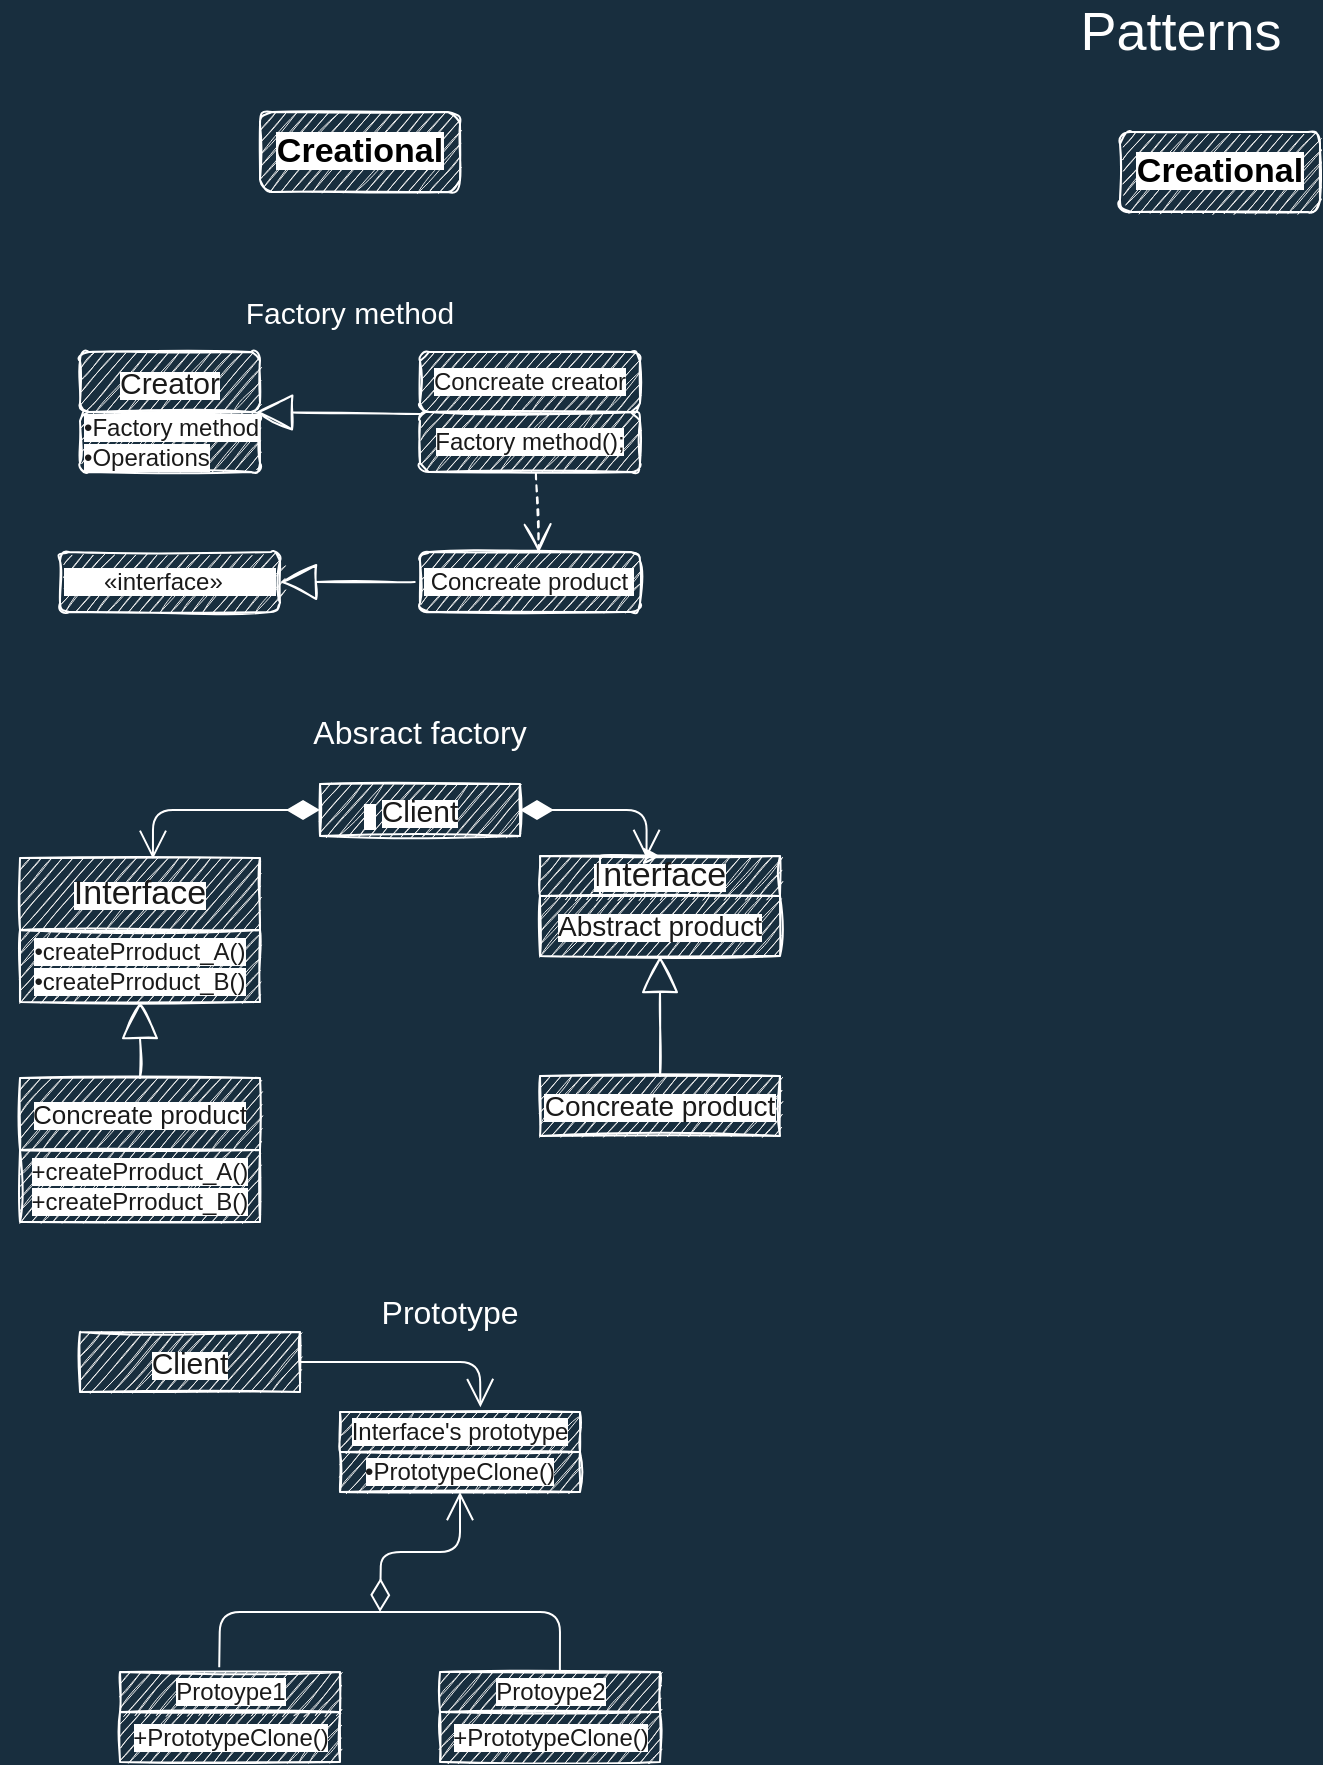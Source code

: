 <mxfile version="15.0.3" type="github">
  <diagram id="Kxp6poQEY132oB3bIeXi" name="Page-1">
    <mxGraphModel dx="813" dy="435" grid="1" gridSize="10" guides="1" tooltips="1" connect="1" arrows="1" fold="1" page="1" pageScale="1" pageWidth="1169" pageHeight="827" background="#182E3E" math="0" shadow="0">
      <root>
        <mxCell id="0" />
        <mxCell id="1" parent="0" />
        <mxCell id="c9BE0oREcigb71wQLUeT-2" value="&lt;span style=&quot;font-size: 27px&quot;&gt;&lt;font color=&quot;#ffffff&quot;&gt;Patterns&lt;/font&gt;&lt;/span&gt;" style="text;html=1;align=center;verticalAlign=middle;resizable=0;points=[];autosize=1;strokeColor=none;fontColor=#1A1A1A;sketch=1;rounded=1;" parent="1" vertex="1">
          <mxGeometry x="530" y="40" width="120" height="20" as="geometry" />
        </mxCell>
        <mxCell id="c9BE0oREcigb71wQLUeT-5" value="&lt;b&gt;&lt;font style=&quot;font-size: 17px&quot;&gt;&lt;font style=&quot;background-color: rgb(255 , 255 , 255)&quot; color=&quot;#000000&quot;&gt;Creational&lt;/font&gt;&lt;br&gt;&lt;/font&gt;&lt;/b&gt;" style="text;html=1;strokeColor=#FFFFFF;fillColor=#EEEEEE;align=center;verticalAlign=middle;whiteSpace=wrap;fontColor=#1A1A1A;sketch=1;rounded=1;" parent="1" vertex="1">
          <mxGeometry x="130" y="90" width="100" height="40" as="geometry" />
        </mxCell>
        <mxCell id="c9BE0oREcigb71wQLUeT-57" value="" style="group;sketch=1;rounded=1;fontColor=#1A1A1A;" parent="1" vertex="1" connectable="0">
          <mxGeometry x="30" y="180" width="320" height="190" as="geometry" />
        </mxCell>
        <mxCell id="c9BE0oREcigb71wQLUeT-46" value="&lt;span style=&quot;background-color: rgb(255 , 255 , 255)&quot;&gt;&amp;nbsp; &amp;nbsp; &amp;nbsp; «interface»&amp;nbsp; &amp;nbsp; &amp;nbsp; &amp;nbsp;&amp;nbsp;&lt;br&gt;&lt;/span&gt;" style="html=1;fontColor=#1A1A1A;strokeColor=#FFFFFF;fillColor=#EEEEEE;align=left;sketch=1;rounded=1;" parent="c9BE0oREcigb71wQLUeT-57" vertex="1">
          <mxGeometry y="130" width="110" height="30" as="geometry" />
        </mxCell>
        <mxCell id="c9BE0oREcigb71wQLUeT-47" value="&lt;span style=&quot;background-color: rgb(255 , 255 , 255)&quot;&gt;&amp;nbsp;Concreate product&amp;nbsp;&lt;/span&gt;" style="html=1;fontColor=#1A1A1A;strokeColor=#FFFFFF;fillColor=#EEEEEE;align=left;sketch=1;rounded=1;" parent="c9BE0oREcigb71wQLUeT-57" vertex="1">
          <mxGeometry x="180" y="130" width="110" height="30" as="geometry" />
        </mxCell>
        <mxCell id="c9BE0oREcigb71wQLUeT-49" value="" style="endArrow=block;endSize=16;endFill=0;html=1;fontColor=#FFFFFF;strokeColor=#FFFFFF;exitX=-0.024;exitY=0.5;exitDx=0;exitDy=0;exitPerimeter=0;sketch=1;labelBackgroundColor=#182E3E;" parent="c9BE0oREcigb71wQLUeT-57" source="c9BE0oREcigb71wQLUeT-47" target="c9BE0oREcigb71wQLUeT-46" edge="1">
          <mxGeometry x="-30" y="10" width="160" as="geometry">
            <mxPoint x="160" y="185" as="sourcePoint" />
            <mxPoint x="80" y="185" as="targetPoint" />
            <mxPoint as="offset" />
          </mxGeometry>
        </mxCell>
        <mxCell id="c9BE0oREcigb71wQLUeT-41" value="" style="group;sketch=1;rounded=1;fontColor=#1A1A1A;" parent="c9BE0oREcigb71wQLUeT-57" vertex="1" connectable="0">
          <mxGeometry x="180" y="30" width="110" height="60" as="geometry" />
        </mxCell>
        <mxCell id="c9BE0oREcigb71wQLUeT-23" value="&lt;span style=&quot;background-color: rgb(255 , 255 , 255)&quot;&gt;Concreate creator&lt;br&gt;&lt;/span&gt;" style="whiteSpace=wrap;html=1;fillColor=#EEEEEE;strokeColor=#FFFFFF;fontColor=#1A1A1A;sketch=1;rounded=1;" parent="c9BE0oREcigb71wQLUeT-41" vertex="1">
          <mxGeometry width="110" height="30" as="geometry" />
        </mxCell>
        <mxCell id="c9BE0oREcigb71wQLUeT-25" value="&lt;span style=&quot;background-color: rgb(255 , 255 , 255)&quot;&gt;Factory method();&lt;br&gt;&lt;/span&gt;" style="whiteSpace=wrap;html=1;fillColor=#EEEEEE;strokeColor=#FFFFFF;fontColor=#1A1A1A;sketch=1;rounded=1;" parent="c9BE0oREcigb71wQLUeT-41" vertex="1">
          <mxGeometry y="30" width="110" height="30" as="geometry" />
        </mxCell>
        <mxCell id="c9BE0oREcigb71wQLUeT-54" value="&lt;font color=&quot;#ffffff&quot; style=&quot;font-size: 15px&quot;&gt;Factory method&lt;/font&gt;" style="text;html=1;strokeColor=none;fillColor=none;align=center;verticalAlign=middle;whiteSpace=wrap;dashed=1;fontColor=#1A1A1A;sketch=1;rounded=1;" parent="c9BE0oREcigb71wQLUeT-57" vertex="1">
          <mxGeometry x="85" width="120" height="20" as="geometry" />
        </mxCell>
        <mxCell id="c9BE0oREcigb71wQLUeT-36" value="" style="endArrow=block;endSize=16;endFill=0;html=1;fontColor=#FFFFFF;strokeColor=#FFFFFF;entryX=0.978;entryY=1;entryDx=0;entryDy=0;entryPerimeter=0;sketch=1;labelBackgroundColor=#182E3E;" parent="c9BE0oREcigb71wQLUeT-57" target="c9BE0oREcigb71wQLUeT-30" edge="1">
          <mxGeometry x="-30" y="30" width="160" as="geometry">
            <mxPoint x="180" y="61" as="sourcePoint" />
            <mxPoint x="330" y="190" as="targetPoint" />
            <mxPoint as="offset" />
          </mxGeometry>
        </mxCell>
        <mxCell id="c9BE0oREcigb71wQLUeT-39" value="" style="group;sketch=1;rounded=1;fontColor=#1A1A1A;" parent="c9BE0oREcigb71wQLUeT-57" vertex="1" connectable="0">
          <mxGeometry x="10" y="30" width="90" height="60" as="geometry" />
        </mxCell>
        <mxCell id="c9BE0oREcigb71wQLUeT-30" value="&lt;span style=&quot;background-color: rgb(255 , 255 , 255)&quot;&gt;&lt;font style=&quot;font-size: 15px&quot;&gt;Creator&lt;/font&gt;&lt;br&gt;&lt;/span&gt;" style="whiteSpace=wrap;html=1;fillColor=#EEEEEE;strokeColor=#FFFFFF;fontColor=#1A1A1A;sketch=1;rounded=1;" parent="c9BE0oREcigb71wQLUeT-39" vertex="1">
          <mxGeometry width="90" height="30" as="geometry" />
        </mxCell>
        <mxCell id="c9BE0oREcigb71wQLUeT-31" value="&lt;span style=&quot;background-color: rgb(255 , 255 , 255)&quot;&gt;•Factory method&lt;br&gt;•Operations&lt;br&gt;&lt;/span&gt;" style="whiteSpace=wrap;html=1;fillColor=#EEEEEE;strokeColor=#FFFFFF;fontColor=#1A1A1A;align=left;sketch=1;rounded=1;" parent="c9BE0oREcigb71wQLUeT-39" vertex="1">
          <mxGeometry y="30" width="90" height="30" as="geometry" />
        </mxCell>
        <mxCell id="c9BE0oREcigb71wQLUeT-48" value="" style="endArrow=open;endSize=12;dashed=1;html=1;fontColor=#FFFFFF;strokeColor=#FFFFFF;entryX=0.539;entryY=0.011;entryDx=0;entryDy=0;entryPerimeter=0;exitX=0.527;exitY=1.022;exitDx=0;exitDy=0;exitPerimeter=0;sketch=1;labelBackgroundColor=#182E3E;" parent="c9BE0oREcigb71wQLUeT-57" source="c9BE0oREcigb71wQLUeT-25" target="c9BE0oREcigb71wQLUeT-47" edge="1">
          <mxGeometry x="20" y="100" width="160" as="geometry">
            <mxPoint x="200" y="370" as="sourcePoint" />
            <mxPoint x="360" y="370" as="targetPoint" />
          </mxGeometry>
        </mxCell>
        <mxCell id="7iuyuN2y3oQvPsTQ2WoL-1" value="&lt;b&gt;&lt;font style=&quot;font-size: 17px&quot;&gt;&lt;font style=&quot;background-color: rgb(255 , 255 , 255)&quot; color=&quot;#000000&quot;&gt;Creational&lt;/font&gt;&lt;br&gt;&lt;/font&gt;&lt;/b&gt;" style="text;html=1;strokeColor=#FFFFFF;fillColor=#EEEEEE;align=center;verticalAlign=middle;whiteSpace=wrap;fontColor=#1A1A1A;sketch=1;rounded=1;" vertex="1" parent="1">
          <mxGeometry x="560" y="100" width="100" height="40" as="geometry" />
        </mxCell>
        <mxCell id="7iuyuN2y3oQvPsTQ2WoL-63" value="" style="group" vertex="1" connectable="0" parent="1">
          <mxGeometry y="390" width="390" height="245" as="geometry" />
        </mxCell>
        <mxCell id="7iuyuN2y3oQvPsTQ2WoL-34" value="" style="group" vertex="1" connectable="0" parent="7iuyuN2y3oQvPsTQ2WoL-63">
          <mxGeometry y="36" width="390" height="209" as="geometry" />
        </mxCell>
        <mxCell id="7iuyuN2y3oQvPsTQ2WoL-5" value="" style="group" vertex="1" connectable="0" parent="7iuyuN2y3oQvPsTQ2WoL-34">
          <mxGeometry x="10" y="37" width="120" height="72" as="geometry" />
        </mxCell>
        <mxCell id="7iuyuN2y3oQvPsTQ2WoL-3" value="&lt;span style=&quot;background-color: rgb(255 , 255 , 255)&quot;&gt;&lt;font style=&quot;font-size: 17px&quot;&gt;Interface&lt;/font&gt;&lt;/span&gt;" style="rounded=0;whiteSpace=wrap;html=1;sketch=1;fontColor=#1A1A1A;strokeColor=#FFFFFF;fillColor=#EEEEEE;" vertex="1" parent="7iuyuN2y3oQvPsTQ2WoL-5">
          <mxGeometry width="120" height="36" as="geometry" />
        </mxCell>
        <mxCell id="7iuyuN2y3oQvPsTQ2WoL-4" value="&lt;span style=&quot;text-align: left ; background-color: rgb(255 , 255 , 255)&quot;&gt;•&lt;/span&gt;&lt;span style=&quot;background-color: rgb(255 , 255 , 255)&quot;&gt;&lt;font style=&quot;font-size: 12px&quot;&gt;createPrroduct_A()&lt;br&gt;&lt;/font&gt;&lt;/span&gt;&lt;span style=&quot;text-align: left ; background-color: rgb(255 , 255 , 255)&quot;&gt;•&lt;/span&gt;&lt;span style=&quot;background-color: rgb(255 , 255 , 255)&quot;&gt;createPrroduct_B()&lt;/span&gt;&lt;span style=&quot;background-color: rgb(255 , 255 , 255)&quot;&gt;&lt;font style=&quot;font-size: 12px&quot;&gt;&lt;br&gt;&lt;/font&gt;&lt;/span&gt;" style="rounded=0;whiteSpace=wrap;html=1;sketch=1;fontColor=#1A1A1A;strokeColor=#FFFFFF;fillColor=#EEEEEE;" vertex="1" parent="7iuyuN2y3oQvPsTQ2WoL-5">
          <mxGeometry y="36" width="120" height="36" as="geometry" />
        </mxCell>
        <mxCell id="7iuyuN2y3oQvPsTQ2WoL-7" value="" style="group" vertex="1" connectable="0" parent="7iuyuN2y3oQvPsTQ2WoL-34">
          <mxGeometry y="137" width="120" height="72" as="geometry" />
        </mxCell>
        <mxCell id="7iuyuN2y3oQvPsTQ2WoL-10" value="" style="group" vertex="1" connectable="0" parent="7iuyuN2y3oQvPsTQ2WoL-7">
          <mxGeometry x="10" y="10" width="120" height="72" as="geometry" />
        </mxCell>
        <mxCell id="7iuyuN2y3oQvPsTQ2WoL-8" value="&lt;span style=&quot;background-color: rgb(255 , 255 , 255)&quot;&gt;&lt;font style=&quot;font-size: 13px&quot;&gt;Concreate product&lt;/font&gt;&lt;/span&gt;" style="rounded=0;whiteSpace=wrap;html=1;sketch=1;fontColor=#1A1A1A;strokeColor=#FFFFFF;fillColor=#EEEEEE;" vertex="1" parent="7iuyuN2y3oQvPsTQ2WoL-10">
          <mxGeometry width="120" height="36" as="geometry" />
        </mxCell>
        <mxCell id="7iuyuN2y3oQvPsTQ2WoL-9" value="&lt;div style=&quot;text-align: left&quot;&gt;&lt;span style=&quot;background-color: rgb(255 , 255 , 255)&quot;&gt;+createPrroduct_A()&lt;/span&gt;&lt;/div&gt;&lt;span style=&quot;background-color: rgb(255 , 255 , 255)&quot;&gt;+createPrroduct_B()&lt;/span&gt;&lt;span style=&quot;background-color: rgb(255 , 255 , 255)&quot;&gt;&lt;font style=&quot;font-size: 12px&quot;&gt;&lt;br&gt;&lt;/font&gt;&lt;/span&gt;" style="rounded=0;whiteSpace=wrap;html=1;sketch=1;fontColor=#1A1A1A;strokeColor=#FFFFFF;fillColor=#EEEEEE;" vertex="1" parent="7iuyuN2y3oQvPsTQ2WoL-10">
          <mxGeometry y="36" width="120" height="36" as="geometry" />
        </mxCell>
        <mxCell id="7iuyuN2y3oQvPsTQ2WoL-15" value="" style="endArrow=block;endSize=16;endFill=0;html=1;fontColor=#FFFFFF;strokeColor=#FFFFFF;sketch=1;labelBackgroundColor=#182E3E;entryX=0.5;entryY=1;entryDx=0;entryDy=0;exitX=0.5;exitY=0;exitDx=0;exitDy=0;" edge="1" parent="7iuyuN2y3oQvPsTQ2WoL-34" source="7iuyuN2y3oQvPsTQ2WoL-8" target="7iuyuN2y3oQvPsTQ2WoL-4">
          <mxGeometry x="-92.36" y="-168" width="160" as="geometry">
            <mxPoint x="80" y="147" as="sourcePoint" />
            <mxPoint x="95" y="117" as="targetPoint" />
            <mxPoint as="offset" />
          </mxGeometry>
        </mxCell>
        <mxCell id="7iuyuN2y3oQvPsTQ2WoL-24" value="&lt;span style=&quot;background-color: rgb(255 , 255 , 255)&quot;&gt;&lt;font style=&quot;font-size: 15px&quot;&gt;Client&lt;/font&gt;&lt;/span&gt;" style="rounded=0;whiteSpace=wrap;html=1;sketch=1;fontColor=#1A1A1A;strokeColor=#FFFFFF;fillColor=#EEEEEE;" vertex="1" parent="7iuyuN2y3oQvPsTQ2WoL-34">
          <mxGeometry x="160" width="100" height="26" as="geometry" />
        </mxCell>
        <mxCell id="7iuyuN2y3oQvPsTQ2WoL-26" value="" style="group" vertex="1" connectable="0" parent="7iuyuN2y3oQvPsTQ2WoL-34">
          <mxGeometry x="270" y="26" width="120" height="150" as="geometry" />
        </mxCell>
        <mxCell id="7iuyuN2y3oQvPsTQ2WoL-16" value="" style="group" vertex="1" connectable="0" parent="7iuyuN2y3oQvPsTQ2WoL-26">
          <mxGeometry y="90" width="120" height="60" as="geometry" />
        </mxCell>
        <mxCell id="7iuyuN2y3oQvPsTQ2WoL-18" value="&lt;div style=&quot;text-align: left&quot;&gt;&lt;span style=&quot;background-color: rgb(255 , 255 , 255)&quot;&gt;&lt;font style=&quot;font-size: 14px&quot;&gt;Concreate product&lt;/font&gt;&lt;/span&gt;&lt;/div&gt;" style="rounded=0;whiteSpace=wrap;html=1;sketch=1;fontColor=#1A1A1A;strokeColor=#FFFFFF;fillColor=#EEEEEE;" vertex="1" parent="7iuyuN2y3oQvPsTQ2WoL-16">
          <mxGeometry y="30" width="120" height="30" as="geometry" />
        </mxCell>
        <mxCell id="7iuyuN2y3oQvPsTQ2WoL-19" value="" style="group" vertex="1" connectable="0" parent="7iuyuN2y3oQvPsTQ2WoL-26">
          <mxGeometry width="120" height="60" as="geometry" />
        </mxCell>
        <mxCell id="7iuyuN2y3oQvPsTQ2WoL-20" value="&lt;span style=&quot;background-color: rgb(255 , 255 , 255)&quot;&gt;&lt;font style=&quot;font-size: 17px&quot;&gt;Interface&lt;/font&gt;&lt;/span&gt;" style="rounded=0;whiteSpace=wrap;html=1;sketch=1;fontColor=#1A1A1A;strokeColor=#FFFFFF;fillColor=#EEEEEE;" vertex="1" parent="7iuyuN2y3oQvPsTQ2WoL-19">
          <mxGeometry y="10" width="120" height="20" as="geometry" />
        </mxCell>
        <mxCell id="7iuyuN2y3oQvPsTQ2WoL-27" style="edgeStyle=orthogonalEdgeStyle;rounded=0;sketch=1;orthogonalLoop=1;jettySize=auto;html=1;exitX=0.25;exitY=0;exitDx=0;exitDy=0;fontColor=#FFFFFF;strokeColor=#FFFFFF;" edge="1" parent="7iuyuN2y3oQvPsTQ2WoL-19" source="7iuyuN2y3oQvPsTQ2WoL-21" target="7iuyuN2y3oQvPsTQ2WoL-20">
          <mxGeometry relative="1" as="geometry" />
        </mxCell>
        <mxCell id="7iuyuN2y3oQvPsTQ2WoL-21" value="&lt;div style=&quot;text-align: left&quot;&gt;&lt;span style=&quot;background-color: rgb(255 , 255 , 255)&quot;&gt;&lt;font style=&quot;font-size: 14px&quot;&gt;Abstract product&lt;/font&gt;&lt;/span&gt;&lt;/div&gt;" style="rounded=0;whiteSpace=wrap;html=1;sketch=1;fontColor=#1A1A1A;strokeColor=#FFFFFF;fillColor=#EEEEEE;" vertex="1" parent="7iuyuN2y3oQvPsTQ2WoL-19">
          <mxGeometry y="30" width="120" height="30" as="geometry" />
        </mxCell>
        <mxCell id="7iuyuN2y3oQvPsTQ2WoL-22" value="" style="endArrow=block;endSize=16;endFill=0;html=1;fontColor=#FFFFFF;strokeColor=#FFFFFF;sketch=1;labelBackgroundColor=#182E3E;entryX=0.5;entryY=1;entryDx=0;entryDy=0;exitX=0.5;exitY=0;exitDx=0;exitDy=0;" edge="1" parent="7iuyuN2y3oQvPsTQ2WoL-26" source="7iuyuN2y3oQvPsTQ2WoL-18" target="7iuyuN2y3oQvPsTQ2WoL-21">
          <mxGeometry x="-322.36" y="-205" width="160" as="geometry">
            <mxPoint x="-160" y="110" as="sourcePoint" />
            <mxPoint x="-160" y="72" as="targetPoint" />
            <mxPoint as="offset" />
          </mxGeometry>
        </mxCell>
        <mxCell id="7iuyuN2y3oQvPsTQ2WoL-28" value="" style="endArrow=open;html=1;endSize=12;startArrow=diamondThin;startSize=14;startFill=1;edgeStyle=orthogonalEdgeStyle;align=left;verticalAlign=bottom;fontColor=#FFFFFF;strokeColor=#FFFFFF;entryX=0.444;entryY=0.05;entryDx=0;entryDy=0;entryPerimeter=0;" edge="1" parent="7iuyuN2y3oQvPsTQ2WoL-34" source="7iuyuN2y3oQvPsTQ2WoL-24" target="7iuyuN2y3oQvPsTQ2WoL-20">
          <mxGeometry x="-1" y="3" relative="1" as="geometry">
            <mxPoint x="260" y="-3" as="sourcePoint" />
            <mxPoint x="290" y="50" as="targetPoint" />
          </mxGeometry>
        </mxCell>
        <mxCell id="7iuyuN2y3oQvPsTQ2WoL-32" value="1" style="endArrow=open;html=1;endSize=12;startArrow=diamondThin;startSize=14;startFill=1;edgeStyle=orthogonalEdgeStyle;align=left;verticalAlign=bottom;fontColor=#FFFFFF;strokeColor=#FFFFFF;entryX=0.554;entryY=0.012;entryDx=0;entryDy=0;exitX=0;exitY=0.5;exitDx=0;exitDy=0;entryPerimeter=0;" edge="1" parent="7iuyuN2y3oQvPsTQ2WoL-34" source="7iuyuN2y3oQvPsTQ2WoL-24" target="7iuyuN2y3oQvPsTQ2WoL-3">
          <mxGeometry x="-1" y="23" relative="1" as="geometry">
            <mxPoint x="150" y="85" as="sourcePoint" />
            <mxPoint x="213.28" y="109" as="targetPoint" />
            <mxPoint x="20" y="-11" as="offset" />
          </mxGeometry>
        </mxCell>
        <mxCell id="7iuyuN2y3oQvPsTQ2WoL-62" value="&lt;font style=&quot;font-size: 16px&quot; color=&quot;#ffffff&quot;&gt;Absract factory&lt;/font&gt;" style="text;html=1;strokeColor=none;fillColor=none;align=center;verticalAlign=middle;whiteSpace=wrap;rounded=0;sketch=1;fontColor=#1A1A1A;" vertex="1" parent="7iuyuN2y3oQvPsTQ2WoL-63">
          <mxGeometry x="150" width="120" height="20" as="geometry" />
        </mxCell>
        <mxCell id="7iuyuN2y3oQvPsTQ2WoL-64" value="&lt;font color=&quot;#ffffff&quot; style=&quot;font-size: 16px&quot;&gt;Prototype&lt;/font&gt;" style="text;html=1;strokeColor=none;fillColor=none;align=center;verticalAlign=middle;whiteSpace=wrap;rounded=0;sketch=1;fontColor=#1A1A1A;" vertex="1" parent="1">
          <mxGeometry x="190" y="680" width="70" height="20" as="geometry" />
        </mxCell>
        <mxCell id="7iuyuN2y3oQvPsTQ2WoL-65" value="&lt;span style=&quot;background-color: rgb(255 , 255 , 255)&quot;&gt;&lt;font style=&quot;font-size: 15px&quot;&gt;Client&lt;/font&gt;&lt;/span&gt;" style="rounded=0;whiteSpace=wrap;html=1;sketch=1;fontColor=#1A1A1A;strokeColor=#FFFFFF;fillColor=#EEEEEE;" vertex="1" parent="1">
          <mxGeometry x="40" y="700" width="110" height="30" as="geometry" />
        </mxCell>
        <mxCell id="7iuyuN2y3oQvPsTQ2WoL-68" value="" style="group" vertex="1" connectable="0" parent="1">
          <mxGeometry x="170" y="740" width="120" height="40" as="geometry" />
        </mxCell>
        <mxCell id="7iuyuN2y3oQvPsTQ2WoL-66" value="&lt;span style=&quot;background-color: rgb(255 , 255 , 255)&quot;&gt;Interface&#39;s prototype&lt;/span&gt;" style="rounded=0;whiteSpace=wrap;html=1;sketch=1;fontColor=#1A1A1A;strokeColor=#FFFFFF;fillColor=#EEEEEE;" vertex="1" parent="7iuyuN2y3oQvPsTQ2WoL-68">
          <mxGeometry width="120" height="20" as="geometry" />
        </mxCell>
        <mxCell id="7iuyuN2y3oQvPsTQ2WoL-67" value="&lt;span style=&quot;text-align: left ; background-color: rgb(255 , 255 , 255)&quot;&gt;•&lt;/span&gt;&lt;span style=&quot;background-color: rgb(255 , 255 , 255)&quot;&gt;PrototypeClone()&lt;/span&gt;" style="rounded=0;whiteSpace=wrap;html=1;sketch=1;fontColor=#1A1A1A;strokeColor=#FFFFFF;fillColor=#EEEEEE;" vertex="1" parent="7iuyuN2y3oQvPsTQ2WoL-68">
          <mxGeometry y="20" width="120" height="20" as="geometry" />
        </mxCell>
        <mxCell id="7iuyuN2y3oQvPsTQ2WoL-72" value="" style="endArrow=open;endFill=1;endSize=12;html=1;fontColor=#FFFFFF;strokeColor=#FFFFFF;exitX=1;exitY=0.5;exitDx=0;exitDy=0;entryX=0.585;entryY=-0.121;entryDx=0;entryDy=0;entryPerimeter=0;" edge="1" parent="1" source="7iuyuN2y3oQvPsTQ2WoL-65" target="7iuyuN2y3oQvPsTQ2WoL-66">
          <mxGeometry width="160" relative="1" as="geometry">
            <mxPoint x="250" y="720" as="sourcePoint" />
            <mxPoint x="230" y="720" as="targetPoint" />
            <Array as="points">
              <mxPoint x="240" y="715" />
            </Array>
          </mxGeometry>
        </mxCell>
        <mxCell id="7iuyuN2y3oQvPsTQ2WoL-82" value="" style="endArrow=open;html=1;endSize=12;startArrow=diamondThin;startSize=14;startFill=0;edgeStyle=orthogonalEdgeStyle;align=left;verticalAlign=bottom;fontColor=#FFFFFF;strokeColor=#FFFFFF;entryX=0.5;entryY=1;entryDx=0;entryDy=0;" edge="1" parent="1" target="7iuyuN2y3oQvPsTQ2WoL-67">
          <mxGeometry x="-0.5" y="80" relative="1" as="geometry">
            <mxPoint x="190" y="840" as="sourcePoint" />
            <mxPoint x="410" y="720" as="targetPoint" />
            <mxPoint x="-80" y="75" as="offset" />
          </mxGeometry>
        </mxCell>
        <mxCell id="7iuyuN2y3oQvPsTQ2WoL-83" value="" style="group" vertex="1" connectable="0" parent="1">
          <mxGeometry x="60" y="840" width="270" height="75" as="geometry" />
        </mxCell>
        <mxCell id="7iuyuN2y3oQvPsTQ2WoL-75" value="" style="group" vertex="1" connectable="0" parent="7iuyuN2y3oQvPsTQ2WoL-83">
          <mxGeometry y="30" width="110" height="45" as="geometry" />
        </mxCell>
        <mxCell id="7iuyuN2y3oQvPsTQ2WoL-73" value="&lt;span style=&quot;background-color: rgb(255 , 255 , 255)&quot;&gt;Protoype1&lt;/span&gt;" style="html=1;rounded=0;sketch=1;fontColor=#1A1A1A;strokeColor=#FFFFFF;fillColor=#EEEEEE;" vertex="1" parent="7iuyuN2y3oQvPsTQ2WoL-75">
          <mxGeometry width="110" height="20" as="geometry" />
        </mxCell>
        <mxCell id="7iuyuN2y3oQvPsTQ2WoL-74" value="&lt;div style=&quot;text-align: left&quot;&gt;&lt;span style=&quot;background-color: rgb(255 , 255 , 255)&quot;&gt;+PrototypeClone()&lt;/span&gt;&lt;/div&gt;" style="html=1;rounded=0;sketch=1;fontColor=#1A1A1A;strokeColor=#FFFFFF;fillColor=#EEEEEE;" vertex="1" parent="7iuyuN2y3oQvPsTQ2WoL-75">
          <mxGeometry y="20" width="110" height="25" as="geometry" />
        </mxCell>
        <mxCell id="7iuyuN2y3oQvPsTQ2WoL-76" value="" style="group" vertex="1" connectable="0" parent="7iuyuN2y3oQvPsTQ2WoL-83">
          <mxGeometry x="160" y="30" width="110" height="45" as="geometry" />
        </mxCell>
        <mxCell id="7iuyuN2y3oQvPsTQ2WoL-77" value="&lt;span style=&quot;background-color: rgb(255 , 255 , 255)&quot;&gt;Protoype2&lt;/span&gt;" style="html=1;rounded=0;sketch=1;fontColor=#1A1A1A;strokeColor=#FFFFFF;fillColor=#EEEEEE;" vertex="1" parent="7iuyuN2y3oQvPsTQ2WoL-76">
          <mxGeometry width="110" height="20" as="geometry" />
        </mxCell>
        <mxCell id="7iuyuN2y3oQvPsTQ2WoL-78" value="&lt;div style=&quot;text-align: left&quot;&gt;&lt;span style=&quot;background-color: rgb(255 , 255 , 255)&quot;&gt;+PrototypeClone()&lt;/span&gt;&lt;/div&gt;" style="html=1;rounded=0;sketch=1;fontColor=#1A1A1A;strokeColor=#FFFFFF;fillColor=#EEEEEE;" vertex="1" parent="7iuyuN2y3oQvPsTQ2WoL-76">
          <mxGeometry y="20" width="110" height="25" as="geometry" />
        </mxCell>
        <mxCell id="7iuyuN2y3oQvPsTQ2WoL-81" value="" style="endArrow=none;html=1;fontColor=#FFFFFF;strokeColor=#FFFFFF;entryX=0.545;entryY=0;entryDx=0;entryDy=0;entryPerimeter=0;exitX=0.451;exitY=-0.121;exitDx=0;exitDy=0;exitPerimeter=0;" edge="1" parent="7iuyuN2y3oQvPsTQ2WoL-83" source="7iuyuN2y3oQvPsTQ2WoL-73" target="7iuyuN2y3oQvPsTQ2WoL-77">
          <mxGeometry width="50" height="50" relative="1" as="geometry">
            <mxPoint x="70" y="-30" as="sourcePoint" />
            <mxPoint x="220" y="-30" as="targetPoint" />
            <Array as="points">
              <mxPoint x="50" />
              <mxPoint x="140" />
              <mxPoint x="220" />
            </Array>
          </mxGeometry>
        </mxCell>
      </root>
    </mxGraphModel>
  </diagram>
</mxfile>
